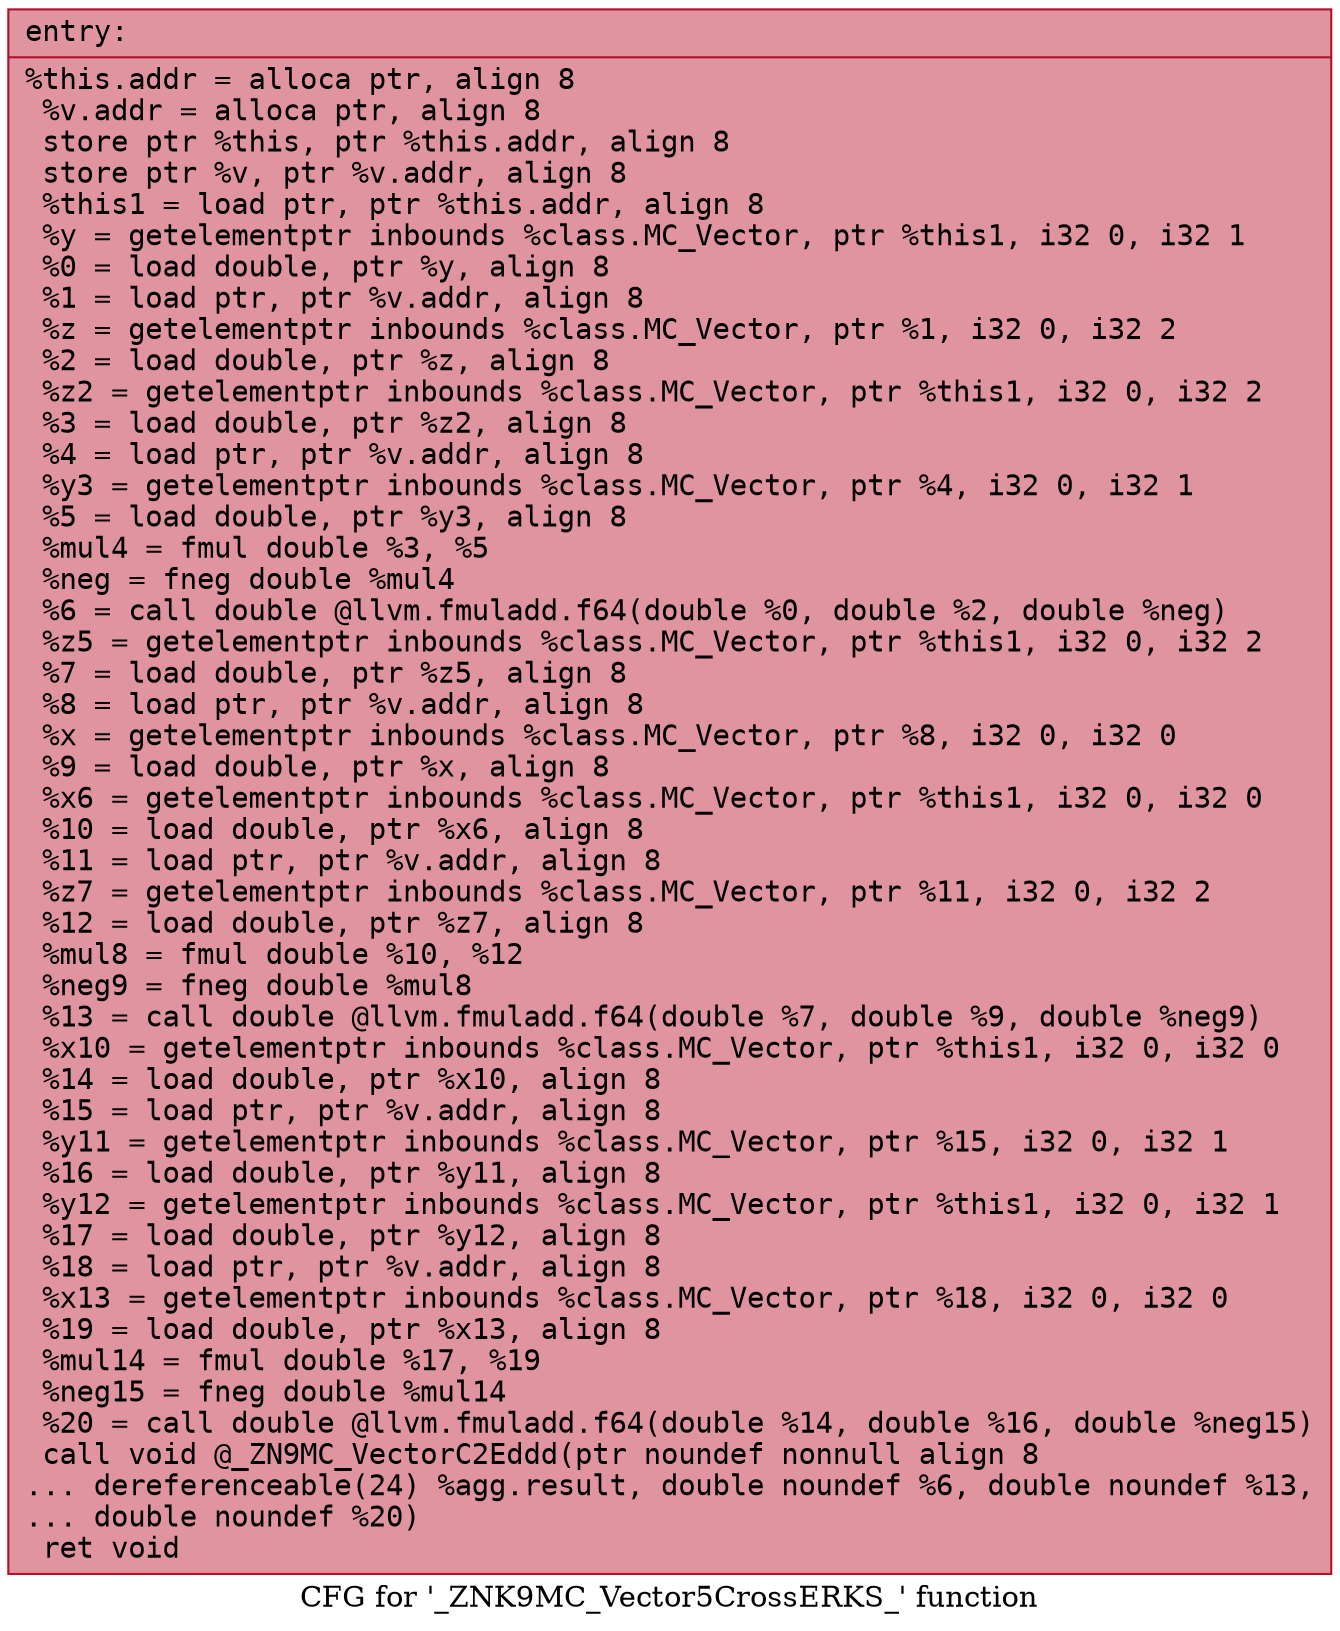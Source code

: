 digraph "CFG for '_ZNK9MC_Vector5CrossERKS_' function" {
	label="CFG for '_ZNK9MC_Vector5CrossERKS_' function";

	Node0x55dfe4b73ff0 [shape=record,color="#b70d28ff", style=filled, fillcolor="#b70d2870" fontname="Courier",label="{entry:\l|  %this.addr = alloca ptr, align 8\l  %v.addr = alloca ptr, align 8\l  store ptr %this, ptr %this.addr, align 8\l  store ptr %v, ptr %v.addr, align 8\l  %this1 = load ptr, ptr %this.addr, align 8\l  %y = getelementptr inbounds %class.MC_Vector, ptr %this1, i32 0, i32 1\l  %0 = load double, ptr %y, align 8\l  %1 = load ptr, ptr %v.addr, align 8\l  %z = getelementptr inbounds %class.MC_Vector, ptr %1, i32 0, i32 2\l  %2 = load double, ptr %z, align 8\l  %z2 = getelementptr inbounds %class.MC_Vector, ptr %this1, i32 0, i32 2\l  %3 = load double, ptr %z2, align 8\l  %4 = load ptr, ptr %v.addr, align 8\l  %y3 = getelementptr inbounds %class.MC_Vector, ptr %4, i32 0, i32 1\l  %5 = load double, ptr %y3, align 8\l  %mul4 = fmul double %3, %5\l  %neg = fneg double %mul4\l  %6 = call double @llvm.fmuladd.f64(double %0, double %2, double %neg)\l  %z5 = getelementptr inbounds %class.MC_Vector, ptr %this1, i32 0, i32 2\l  %7 = load double, ptr %z5, align 8\l  %8 = load ptr, ptr %v.addr, align 8\l  %x = getelementptr inbounds %class.MC_Vector, ptr %8, i32 0, i32 0\l  %9 = load double, ptr %x, align 8\l  %x6 = getelementptr inbounds %class.MC_Vector, ptr %this1, i32 0, i32 0\l  %10 = load double, ptr %x6, align 8\l  %11 = load ptr, ptr %v.addr, align 8\l  %z7 = getelementptr inbounds %class.MC_Vector, ptr %11, i32 0, i32 2\l  %12 = load double, ptr %z7, align 8\l  %mul8 = fmul double %10, %12\l  %neg9 = fneg double %mul8\l  %13 = call double @llvm.fmuladd.f64(double %7, double %9, double %neg9)\l  %x10 = getelementptr inbounds %class.MC_Vector, ptr %this1, i32 0, i32 0\l  %14 = load double, ptr %x10, align 8\l  %15 = load ptr, ptr %v.addr, align 8\l  %y11 = getelementptr inbounds %class.MC_Vector, ptr %15, i32 0, i32 1\l  %16 = load double, ptr %y11, align 8\l  %y12 = getelementptr inbounds %class.MC_Vector, ptr %this1, i32 0, i32 1\l  %17 = load double, ptr %y12, align 8\l  %18 = load ptr, ptr %v.addr, align 8\l  %x13 = getelementptr inbounds %class.MC_Vector, ptr %18, i32 0, i32 0\l  %19 = load double, ptr %x13, align 8\l  %mul14 = fmul double %17, %19\l  %neg15 = fneg double %mul14\l  %20 = call double @llvm.fmuladd.f64(double %14, double %16, double %neg15)\l  call void @_ZN9MC_VectorC2Eddd(ptr noundef nonnull align 8\l... dereferenceable(24) %agg.result, double noundef %6, double noundef %13,\l... double noundef %20)\l  ret void\l}"];
}
